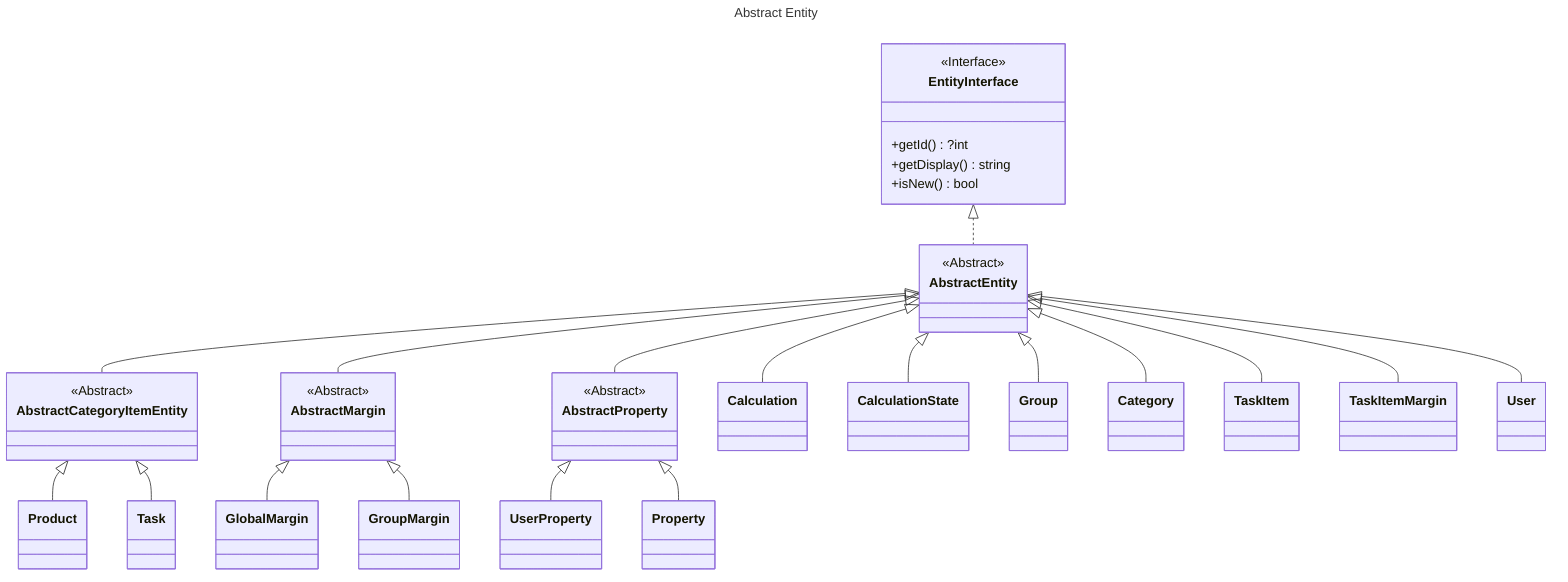 ---
title: Abstract Entity
---
classDiagram
    class EntityInterface {
        <<Interface>>
        +getId() ?int
        +getDisplay() string
        +isNew() bool
    }

    class AbstractEntity {
        <<Abstract>>
    }

    EntityInterface <|.. AbstractEntity

    AbstractEntity <|-- AbstractCategoryItemEntity
    AbstractEntity <|-- AbstractMargin
    AbstractEntity <|-- AbstractProperty

    AbstractEntity <|-- Calculation
    AbstractEntity <|-- CalculationState
    AbstractEntity <|-- Group
    AbstractEntity <|-- Category
    AbstractEntity <|-- TaskItem
    AbstractEntity <|-- TaskItemMargin
    AbstractEntity <|-- User

    AbstractCategoryItemEntity <|-- Product
    AbstractCategoryItemEntity <|-- Task

    AbstractProperty <|-- UserProperty
    AbstractProperty <|-- Property

    AbstractMargin <|-- GlobalMargin
    AbstractMargin <|-- GroupMargin

    class AbstractCategoryItemEntity {
        <<Abstract>>
    }
    class AbstractProperty {
        <<Abstract>>
    }
    class AbstractMargin {
        <<Abstract>>
    }
    class Calculation {
    }
    class Group {
    }
    class GroupMargin {
    }
    class Category {
    }
    class Product {
    }
    class Task {
    }
    class TaskItem {
    }
    class TaskItemMargin {
    }
    class User {
    }
    class UserProperty {
    }
    class Property {
    }
    class GlobalMargin {
    }
    class CalculationState {
    }